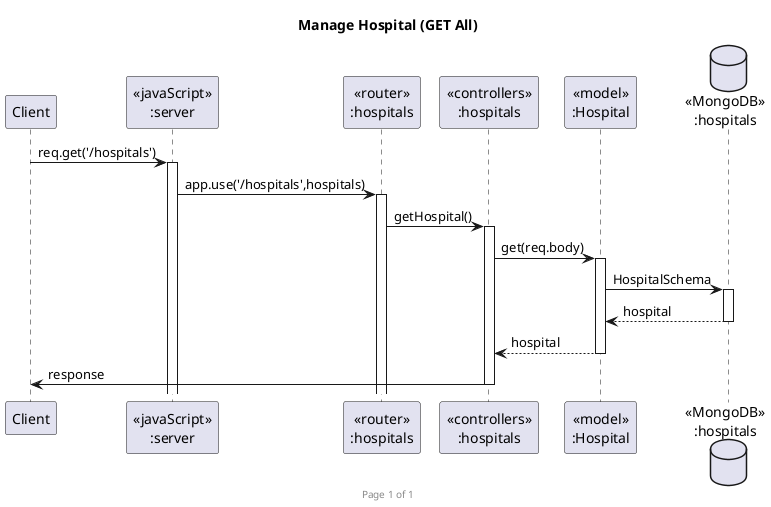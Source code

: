 @startuml Manage Hospital (GET All)

footer Page %page% of %lastpage%
title "Manage Hospital (GET All)"

participant "Client" as client
participant "<<javaScript>>\n:server" as server
participant "<<router>>\n:hospitals" as routerHospitals
participant "<<controllers>>\n:hospitals" as controllersHospitals
participant "<<model>>\n:Hospital" as modelHospital
database "<<MongoDB>>\n:hospitals" as HospitalsDatabase

client->server ++:req.get('/hospitals')
server->routerHospitals ++:app.use('/hospitals',hospitals)
routerHospitals -> controllersHospitals ++:getHospital()
controllersHospitals->modelHospital ++:get(req.body)
modelHospital ->HospitalsDatabase ++: HospitalSchema
HospitalsDatabase --> modelHospital --: hospital
controllersHospitals <-- modelHospital --:hospital
controllersHospitals->client --:response

@enduml
